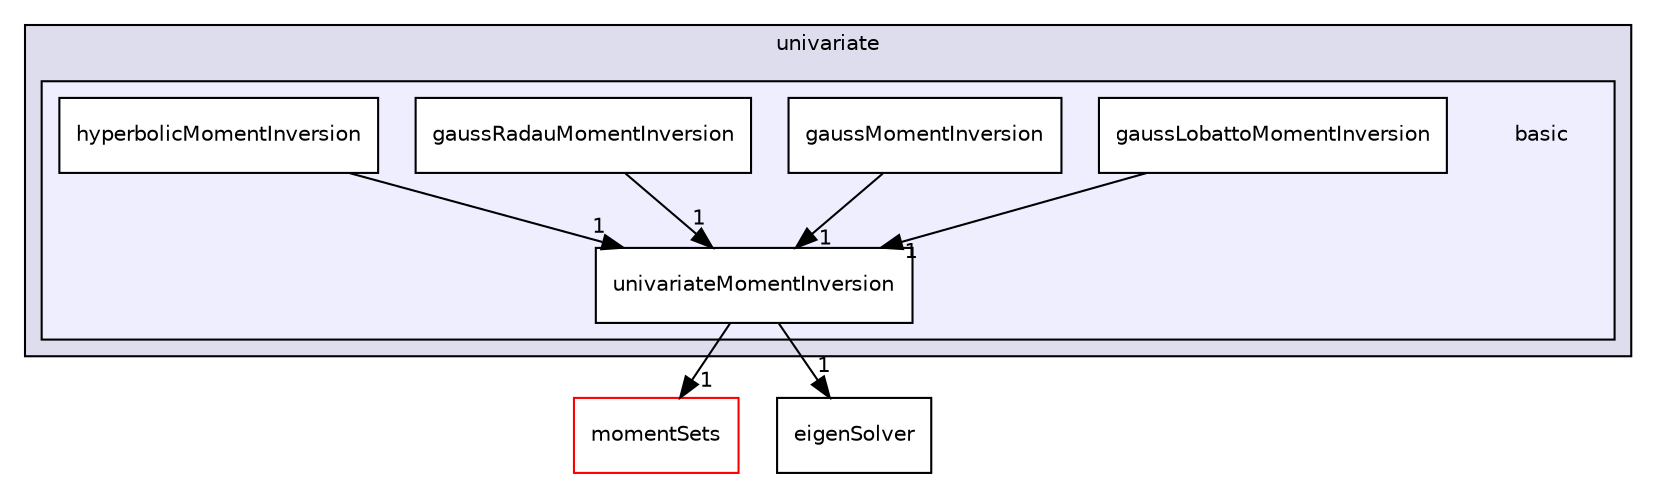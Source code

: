 digraph "basic" {
  bgcolor=transparent;
  compound=true
  node [ fontsize="10", fontname="Helvetica"];
  edge [ labelfontsize="10", labelfontname="Helvetica"];
  subgraph clusterdir_224f5f7c837ec5f1a50cf8e5b44c5959 {
    graph [ bgcolor="#ddddee", pencolor="black", label="univariate" fontname="Helvetica", fontsize="10", URL="dir_224f5f7c837ec5f1a50cf8e5b44c5959.html"]
  subgraph clusterdir_b57c68eea9442de1941a28876bed1be5 {
    graph [ bgcolor="#eeeeff", pencolor="black", label="" URL="dir_b57c68eea9442de1941a28876bed1be5.html"];
    dir_b57c68eea9442de1941a28876bed1be5 [shape=plaintext label="basic"];
    dir_f1f723fe88f1b2bf78e7a2bc53aadd65 [shape=box label="gaussLobattoMomentInversion" color="black" fillcolor="white" style="filled" URL="dir_f1f723fe88f1b2bf78e7a2bc53aadd65.html"];
    dir_69cda17393d99638a055981e70fb59f8 [shape=box label="gaussMomentInversion" color="black" fillcolor="white" style="filled" URL="dir_69cda17393d99638a055981e70fb59f8.html"];
    dir_f6b83f958e94be02670b20c6320e1d43 [shape=box label="gaussRadauMomentInversion" color="black" fillcolor="white" style="filled" URL="dir_f6b83f958e94be02670b20c6320e1d43.html"];
    dir_5f65af1d6cc984be7dee15e2838ef1a7 [shape=box label="hyperbolicMomentInversion" color="black" fillcolor="white" style="filled" URL="dir_5f65af1d6cc984be7dee15e2838ef1a7.html"];
    dir_5d93fb87d5a4d8520d1d58aab7b74357 [shape=box label="univariateMomentInversion" color="black" fillcolor="white" style="filled" URL="dir_5d93fb87d5a4d8520d1d58aab7b74357.html"];
  }
  }
  dir_28a10e058b67f0d7e124cb3c5246e6cb [shape=box label="momentSets" color="red" URL="dir_28a10e058b67f0d7e124cb3c5246e6cb.html"];
  dir_9c0e92409a33848bf66dccc8c0cdc400 [shape=box label="eigenSolver" URL="dir_9c0e92409a33848bf66dccc8c0cdc400.html"];
  dir_f6b83f958e94be02670b20c6320e1d43->dir_5d93fb87d5a4d8520d1d58aab7b74357 [headlabel="1", labeldistance=1.5 headhref="dir_000165_000262.html"];
  dir_5f65af1d6cc984be7dee15e2838ef1a7->dir_5d93fb87d5a4d8520d1d58aab7b74357 [headlabel="1", labeldistance=1.5 headhref="dir_000189_000262.html"];
  dir_5d93fb87d5a4d8520d1d58aab7b74357->dir_28a10e058b67f0d7e124cb3c5246e6cb [headlabel="1", labeldistance=1.5 headhref="dir_000262_000239.html"];
  dir_5d93fb87d5a4d8520d1d58aab7b74357->dir_9c0e92409a33848bf66dccc8c0cdc400 [headlabel="1", labeldistance=1.5 headhref="dir_000262_000130.html"];
  dir_69cda17393d99638a055981e70fb59f8->dir_5d93fb87d5a4d8520d1d58aab7b74357 [headlabel="1", labeldistance=1.5 headhref="dir_000164_000262.html"];
  dir_f1f723fe88f1b2bf78e7a2bc53aadd65->dir_5d93fb87d5a4d8520d1d58aab7b74357 [headlabel="1", labeldistance=1.5 headhref="dir_000163_000262.html"];
}
